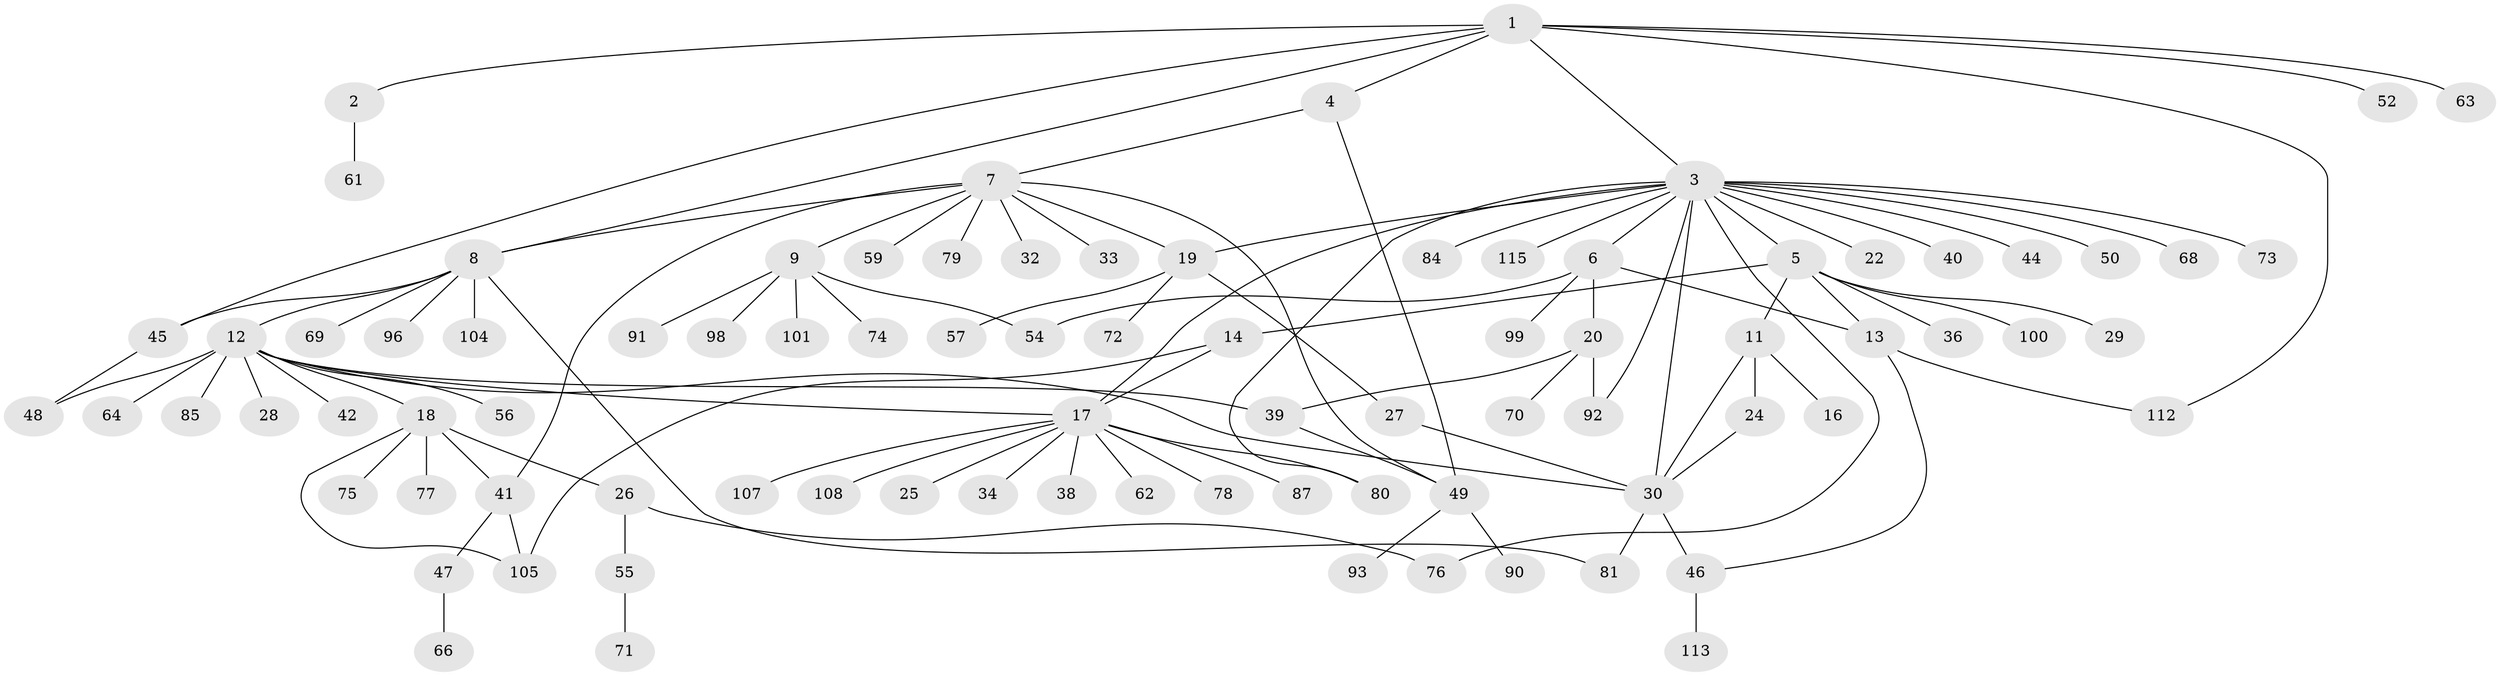 // original degree distribution, {9: 0.008620689655172414, 2: 0.1896551724137931, 12: 0.008620689655172414, 4: 0.04310344827586207, 8: 0.008620689655172414, 5: 0.017241379310344827, 11: 0.008620689655172414, 10: 0.008620689655172414, 1: 0.5431034482758621, 13: 0.017241379310344827, 7: 0.02586206896551724, 6: 0.017241379310344827, 3: 0.10344827586206896}
// Generated by graph-tools (version 1.1) at 2025/41/03/06/25 10:41:46]
// undirected, 86 vertices, 109 edges
graph export_dot {
graph [start="1"]
  node [color=gray90,style=filled];
  1 [super="+83"];
  2;
  3 [super="+15"];
  4 [super="+31"];
  5 [super="+10"];
  6 [super="+37"];
  7 [super="+65"];
  8 [super="+82"];
  9 [super="+23"];
  11 [super="+67"];
  12 [super="+89"];
  13;
  14 [super="+35"];
  16;
  17 [super="+21"];
  18 [super="+51"];
  19 [super="+109"];
  20 [super="+58"];
  22;
  24 [super="+94"];
  25;
  26;
  27;
  28;
  29 [super="+102"];
  30 [super="+110"];
  32;
  33;
  34;
  36;
  38 [super="+114"];
  39 [super="+88"];
  40;
  41 [super="+43"];
  42;
  44;
  45 [super="+60"];
  46;
  47;
  48 [super="+106"];
  49 [super="+53"];
  50;
  52;
  54;
  55;
  56;
  57;
  59;
  61;
  62;
  63;
  64;
  66;
  68;
  69;
  70;
  71;
  72 [super="+95"];
  73;
  74;
  75;
  76 [super="+86"];
  77 [super="+103"];
  78;
  79;
  80 [super="+111"];
  81 [super="+97"];
  84;
  85;
  87;
  90;
  91;
  92;
  93 [super="+116"];
  96;
  98;
  99;
  100;
  101;
  104;
  105;
  107;
  108;
  112;
  113;
  115;
  1 -- 2;
  1 -- 3;
  1 -- 4;
  1 -- 8;
  1 -- 45;
  1 -- 52;
  1 -- 63;
  1 -- 112;
  2 -- 61;
  3 -- 5;
  3 -- 6;
  3 -- 17;
  3 -- 30;
  3 -- 40;
  3 -- 50;
  3 -- 68;
  3 -- 84;
  3 -- 92;
  3 -- 115;
  3 -- 80;
  3 -- 19;
  3 -- 22;
  3 -- 73;
  3 -- 44;
  3 -- 76;
  4 -- 7;
  4 -- 49;
  5 -- 11;
  5 -- 13;
  5 -- 14;
  5 -- 29;
  5 -- 36;
  5 -- 100;
  6 -- 13;
  6 -- 20;
  6 -- 99;
  6 -- 54;
  7 -- 8;
  7 -- 9;
  7 -- 19;
  7 -- 32;
  7 -- 33;
  7 -- 41;
  7 -- 49;
  7 -- 59;
  7 -- 79;
  8 -- 12;
  8 -- 45;
  8 -- 69;
  8 -- 81;
  8 -- 96;
  8 -- 104;
  9 -- 98;
  9 -- 101;
  9 -- 54;
  9 -- 74;
  9 -- 91;
  11 -- 16;
  11 -- 24;
  11 -- 30;
  12 -- 17;
  12 -- 18;
  12 -- 28;
  12 -- 39;
  12 -- 42;
  12 -- 48;
  12 -- 56;
  12 -- 64;
  12 -- 85;
  12 -- 30;
  13 -- 46;
  13 -- 112;
  14 -- 17;
  14 -- 105;
  17 -- 25;
  17 -- 34;
  17 -- 38;
  17 -- 62;
  17 -- 78;
  17 -- 80;
  17 -- 87;
  17 -- 107;
  17 -- 108;
  18 -- 26;
  18 -- 41;
  18 -- 75;
  18 -- 77;
  18 -- 105;
  19 -- 27;
  19 -- 57;
  19 -- 72;
  20 -- 92;
  20 -- 70;
  20 -- 39;
  24 -- 30;
  26 -- 55;
  26 -- 76;
  27 -- 30;
  30 -- 46;
  30 -- 81;
  39 -- 49;
  41 -- 105;
  41 -- 47;
  45 -- 48;
  46 -- 113;
  47 -- 66;
  49 -- 90;
  49 -- 93;
  55 -- 71;
}
